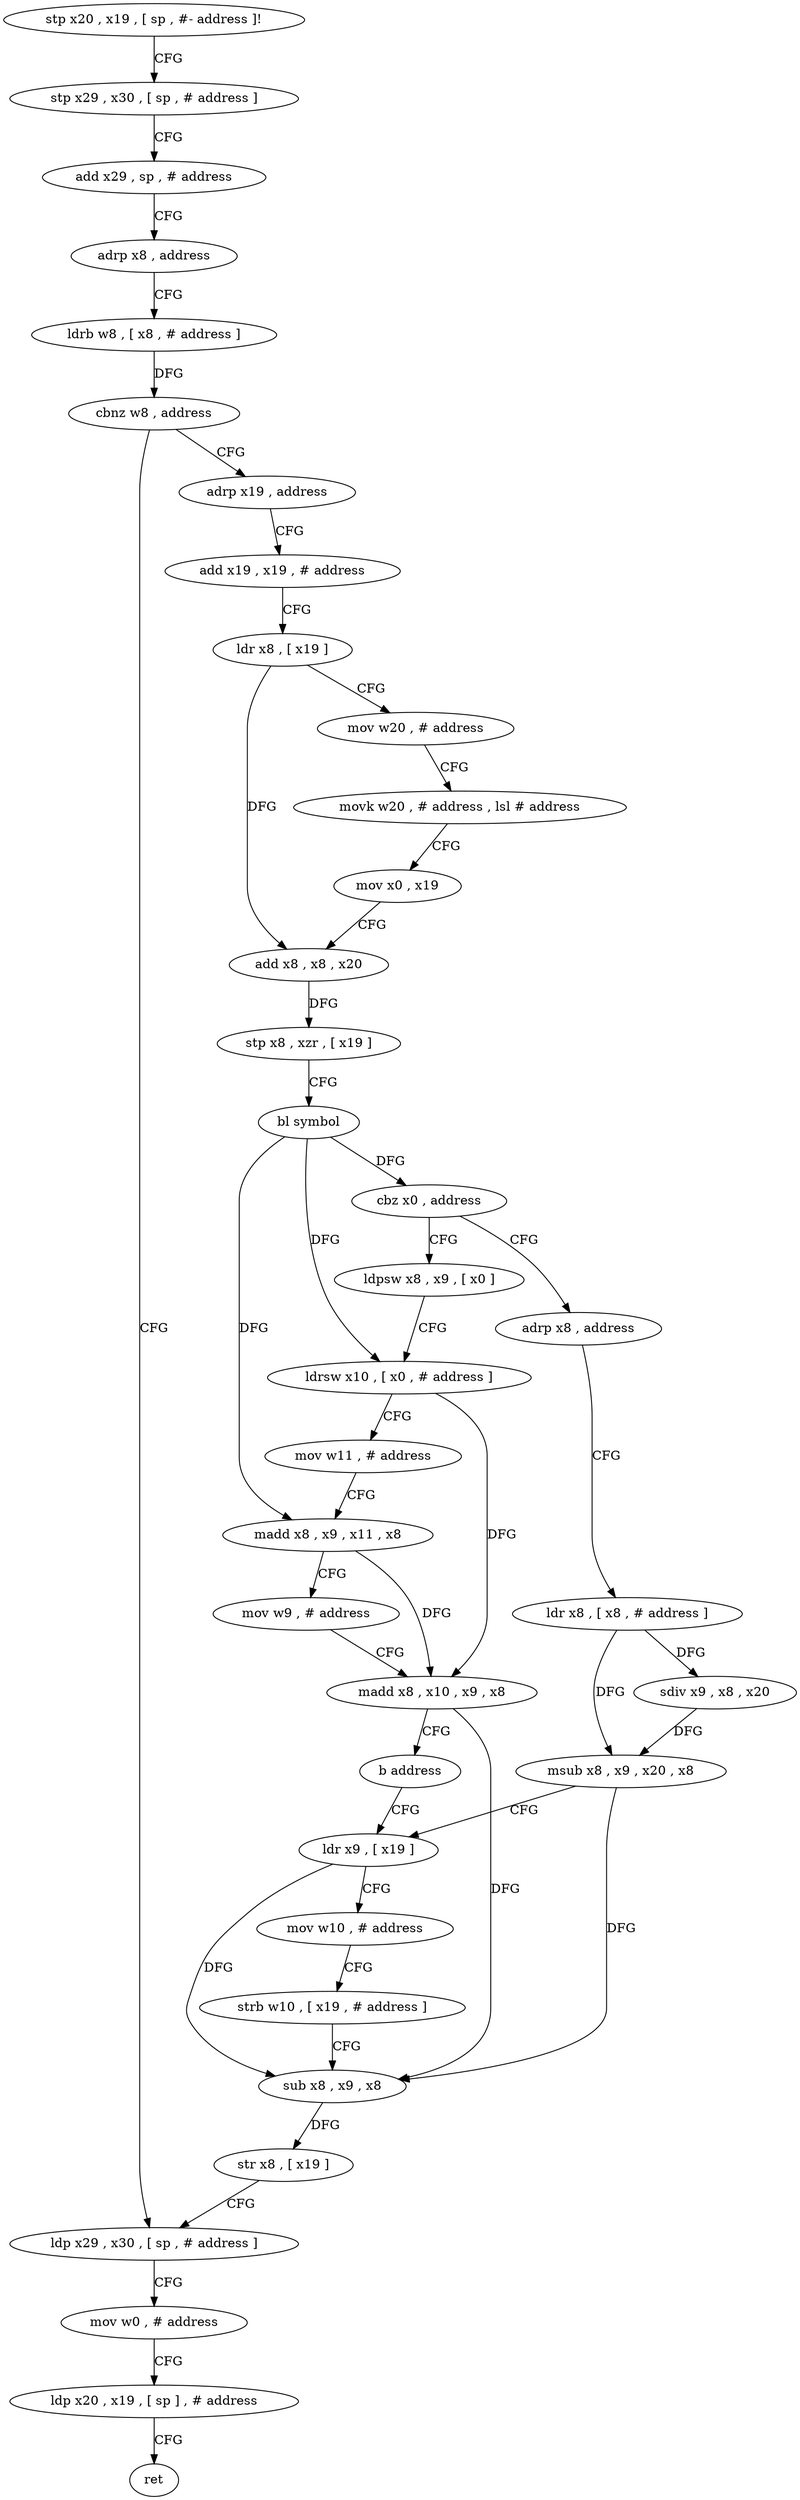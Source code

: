 digraph "func" {
"4245024" [label = "stp x20 , x19 , [ sp , #- address ]!" ]
"4245028" [label = "stp x29 , x30 , [ sp , # address ]" ]
"4245032" [label = "add x29 , sp , # address" ]
"4245036" [label = "adrp x8 , address" ]
"4245040" [label = "ldrb w8 , [ x8 , # address ]" ]
"4245044" [label = "cbnz w8 , address" ]
"4245152" [label = "ldp x29 , x30 , [ sp , # address ]" ]
"4245048" [label = "adrp x19 , address" ]
"4245156" [label = "mov w0 , # address" ]
"4245160" [label = "ldp x20 , x19 , [ sp ] , # address" ]
"4245164" [label = "ret" ]
"4245052" [label = "add x19 , x19 , # address" ]
"4245056" [label = "ldr x8 , [ x19 ]" ]
"4245060" [label = "mov w20 , # address" ]
"4245064" [label = "movk w20 , # address , lsl # address" ]
"4245068" [label = "mov x0 , x19" ]
"4245072" [label = "add x8 , x8 , x20" ]
"4245076" [label = "stp x8 , xzr , [ x19 ]" ]
"4245080" [label = "bl symbol" ]
"4245084" [label = "cbz x0 , address" ]
"4245116" [label = "adrp x8 , address" ]
"4245088" [label = "ldpsw x8 , x9 , [ x0 ]" ]
"4245120" [label = "ldr x8 , [ x8 , # address ]" ]
"4245124" [label = "sdiv x9 , x8 , x20" ]
"4245128" [label = "msub x8 , x9 , x20 , x8" ]
"4245132" [label = "ldr x9 , [ x19 ]" ]
"4245092" [label = "ldrsw x10 , [ x0 , # address ]" ]
"4245096" [label = "mov w11 , # address" ]
"4245100" [label = "madd x8 , x9 , x11 , x8" ]
"4245104" [label = "mov w9 , # address" ]
"4245108" [label = "madd x8 , x10 , x9 , x8" ]
"4245112" [label = "b address" ]
"4245136" [label = "mov w10 , # address" ]
"4245140" [label = "strb w10 , [ x19 , # address ]" ]
"4245144" [label = "sub x8 , x9 , x8" ]
"4245148" [label = "str x8 , [ x19 ]" ]
"4245024" -> "4245028" [ label = "CFG" ]
"4245028" -> "4245032" [ label = "CFG" ]
"4245032" -> "4245036" [ label = "CFG" ]
"4245036" -> "4245040" [ label = "CFG" ]
"4245040" -> "4245044" [ label = "DFG" ]
"4245044" -> "4245152" [ label = "CFG" ]
"4245044" -> "4245048" [ label = "CFG" ]
"4245152" -> "4245156" [ label = "CFG" ]
"4245048" -> "4245052" [ label = "CFG" ]
"4245156" -> "4245160" [ label = "CFG" ]
"4245160" -> "4245164" [ label = "CFG" ]
"4245052" -> "4245056" [ label = "CFG" ]
"4245056" -> "4245060" [ label = "CFG" ]
"4245056" -> "4245072" [ label = "DFG" ]
"4245060" -> "4245064" [ label = "CFG" ]
"4245064" -> "4245068" [ label = "CFG" ]
"4245068" -> "4245072" [ label = "CFG" ]
"4245072" -> "4245076" [ label = "DFG" ]
"4245076" -> "4245080" [ label = "CFG" ]
"4245080" -> "4245084" [ label = "DFG" ]
"4245080" -> "4245092" [ label = "DFG" ]
"4245080" -> "4245100" [ label = "DFG" ]
"4245084" -> "4245116" [ label = "CFG" ]
"4245084" -> "4245088" [ label = "CFG" ]
"4245116" -> "4245120" [ label = "CFG" ]
"4245088" -> "4245092" [ label = "CFG" ]
"4245120" -> "4245124" [ label = "DFG" ]
"4245120" -> "4245128" [ label = "DFG" ]
"4245124" -> "4245128" [ label = "DFG" ]
"4245128" -> "4245132" [ label = "CFG" ]
"4245128" -> "4245144" [ label = "DFG" ]
"4245132" -> "4245136" [ label = "CFG" ]
"4245132" -> "4245144" [ label = "DFG" ]
"4245092" -> "4245096" [ label = "CFG" ]
"4245092" -> "4245108" [ label = "DFG" ]
"4245096" -> "4245100" [ label = "CFG" ]
"4245100" -> "4245104" [ label = "CFG" ]
"4245100" -> "4245108" [ label = "DFG" ]
"4245104" -> "4245108" [ label = "CFG" ]
"4245108" -> "4245112" [ label = "CFG" ]
"4245108" -> "4245144" [ label = "DFG" ]
"4245112" -> "4245132" [ label = "CFG" ]
"4245136" -> "4245140" [ label = "CFG" ]
"4245140" -> "4245144" [ label = "CFG" ]
"4245144" -> "4245148" [ label = "DFG" ]
"4245148" -> "4245152" [ label = "CFG" ]
}
